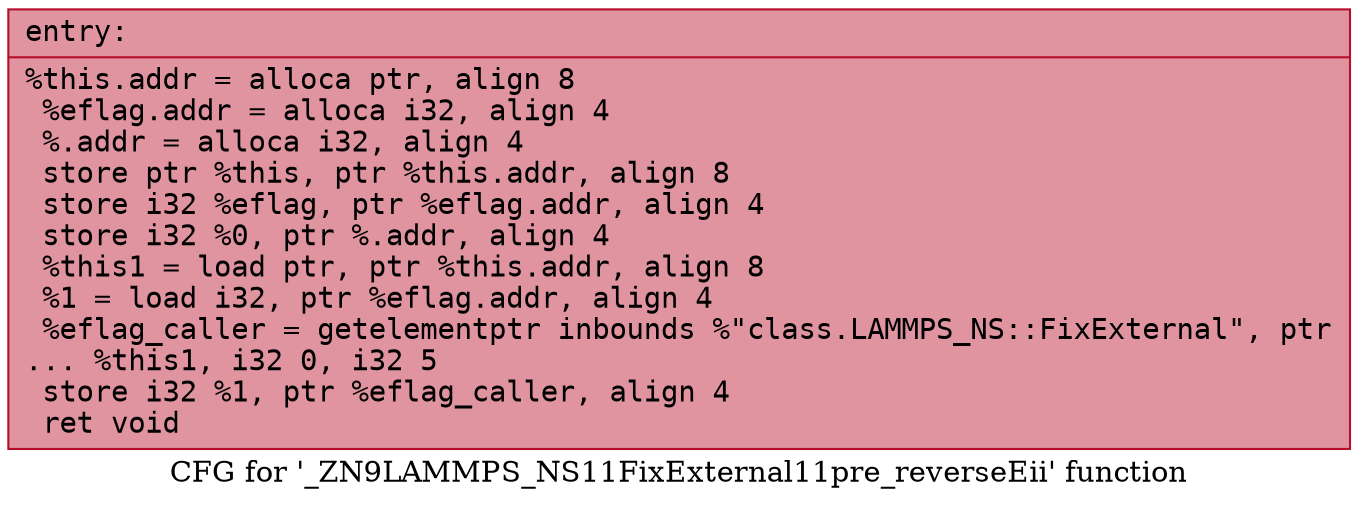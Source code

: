 digraph "CFG for '_ZN9LAMMPS_NS11FixExternal11pre_reverseEii' function" {
	label="CFG for '_ZN9LAMMPS_NS11FixExternal11pre_reverseEii' function";

	Node0x5634c6538df0 [shape=record,color="#b70d28ff", style=filled, fillcolor="#b70d2870" fontname="Courier",label="{entry:\l|  %this.addr = alloca ptr, align 8\l  %eflag.addr = alloca i32, align 4\l  %.addr = alloca i32, align 4\l  store ptr %this, ptr %this.addr, align 8\l  store i32 %eflag, ptr %eflag.addr, align 4\l  store i32 %0, ptr %.addr, align 4\l  %this1 = load ptr, ptr %this.addr, align 8\l  %1 = load i32, ptr %eflag.addr, align 4\l  %eflag_caller = getelementptr inbounds %\"class.LAMMPS_NS::FixExternal\", ptr\l... %this1, i32 0, i32 5\l  store i32 %1, ptr %eflag_caller, align 4\l  ret void\l}"];
}
